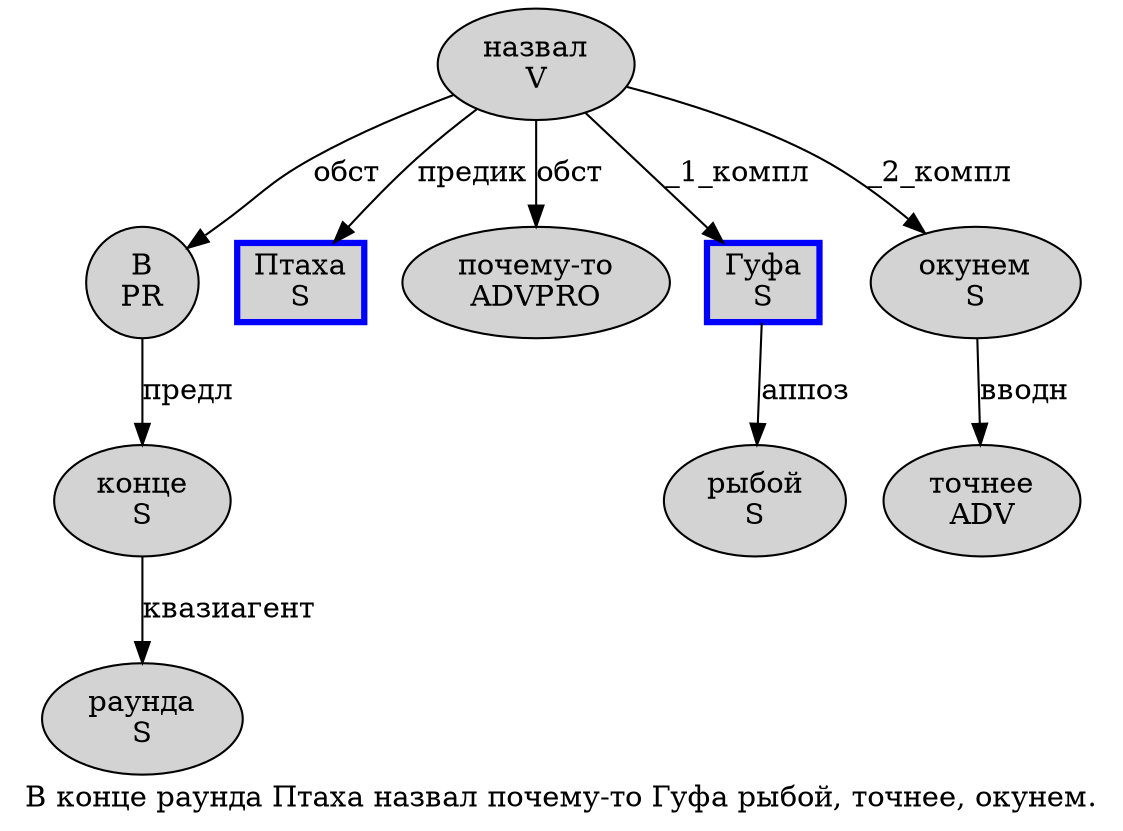 digraph SENTENCE_388 {
	graph [label="В конце раунда Птаха назвал почему-то Гуфа рыбой, точнее, окунем."]
	node [style=filled]
		0 [label="В
PR" color="" fillcolor=lightgray penwidth=1 shape=ellipse]
		1 [label="конце
S" color="" fillcolor=lightgray penwidth=1 shape=ellipse]
		2 [label="раунда
S" color="" fillcolor=lightgray penwidth=1 shape=ellipse]
		3 [label="Птаха
S" color=blue fillcolor=lightgray penwidth=3 shape=box]
		4 [label="назвал
V" color="" fillcolor=lightgray penwidth=1 shape=ellipse]
		5 [label="почему-то
ADVPRO" color="" fillcolor=lightgray penwidth=1 shape=ellipse]
		6 [label="Гуфа
S" color=blue fillcolor=lightgray penwidth=3 shape=box]
		7 [label="рыбой
S" color="" fillcolor=lightgray penwidth=1 shape=ellipse]
		9 [label="точнее
ADV" color="" fillcolor=lightgray penwidth=1 shape=ellipse]
		11 [label="окунем
S" color="" fillcolor=lightgray penwidth=1 shape=ellipse]
			1 -> 2 [label="квазиагент"]
			4 -> 0 [label="обст"]
			4 -> 3 [label="предик"]
			4 -> 5 [label="обст"]
			4 -> 6 [label="_1_компл"]
			4 -> 11 [label="_2_компл"]
			11 -> 9 [label="вводн"]
			6 -> 7 [label="аппоз"]
			0 -> 1 [label="предл"]
}